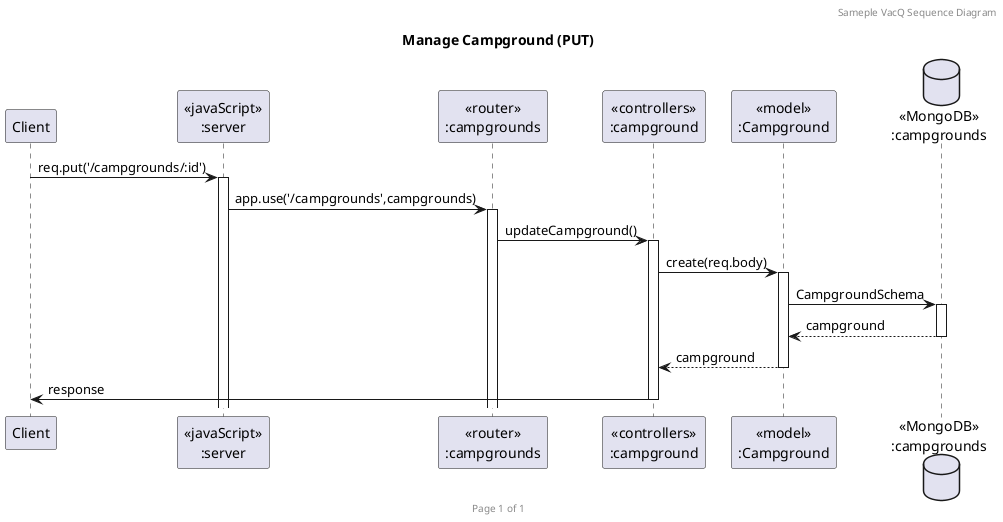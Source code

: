 @startuml Manage Campground (PUT)

header Sameple VacQ Sequence Diagram
footer Page %page% of %lastpage%
title "Manage Campground (PUT)"

participant "Client" as client
participant "<<javaScript>>\n:server" as server
participant "<<router>>\n:campgrounds" as routerCampgrounds
participant "<<controllers>>\n:campground" as controllersCampground
participant "<<model>>\n:Campground" as modelCampground
database "<<MongoDB>>\n:campgrounds" as CampgroundsDatabase

client->server ++:req.put('/campgrounds/:id')
server->routerCampgrounds ++:app.use('/campgrounds',campgrounds)
routerCampgrounds -> controllersCampground ++:updateCampground()
controllersCampground->modelCampground ++:create(req.body)
modelCampground ->CampgroundsDatabase ++: CampgroundSchema
CampgroundsDatabase --> modelCampground --: campground
controllersCampground <-- modelCampground --:campground
controllersCampground->client --:response

@enduml
